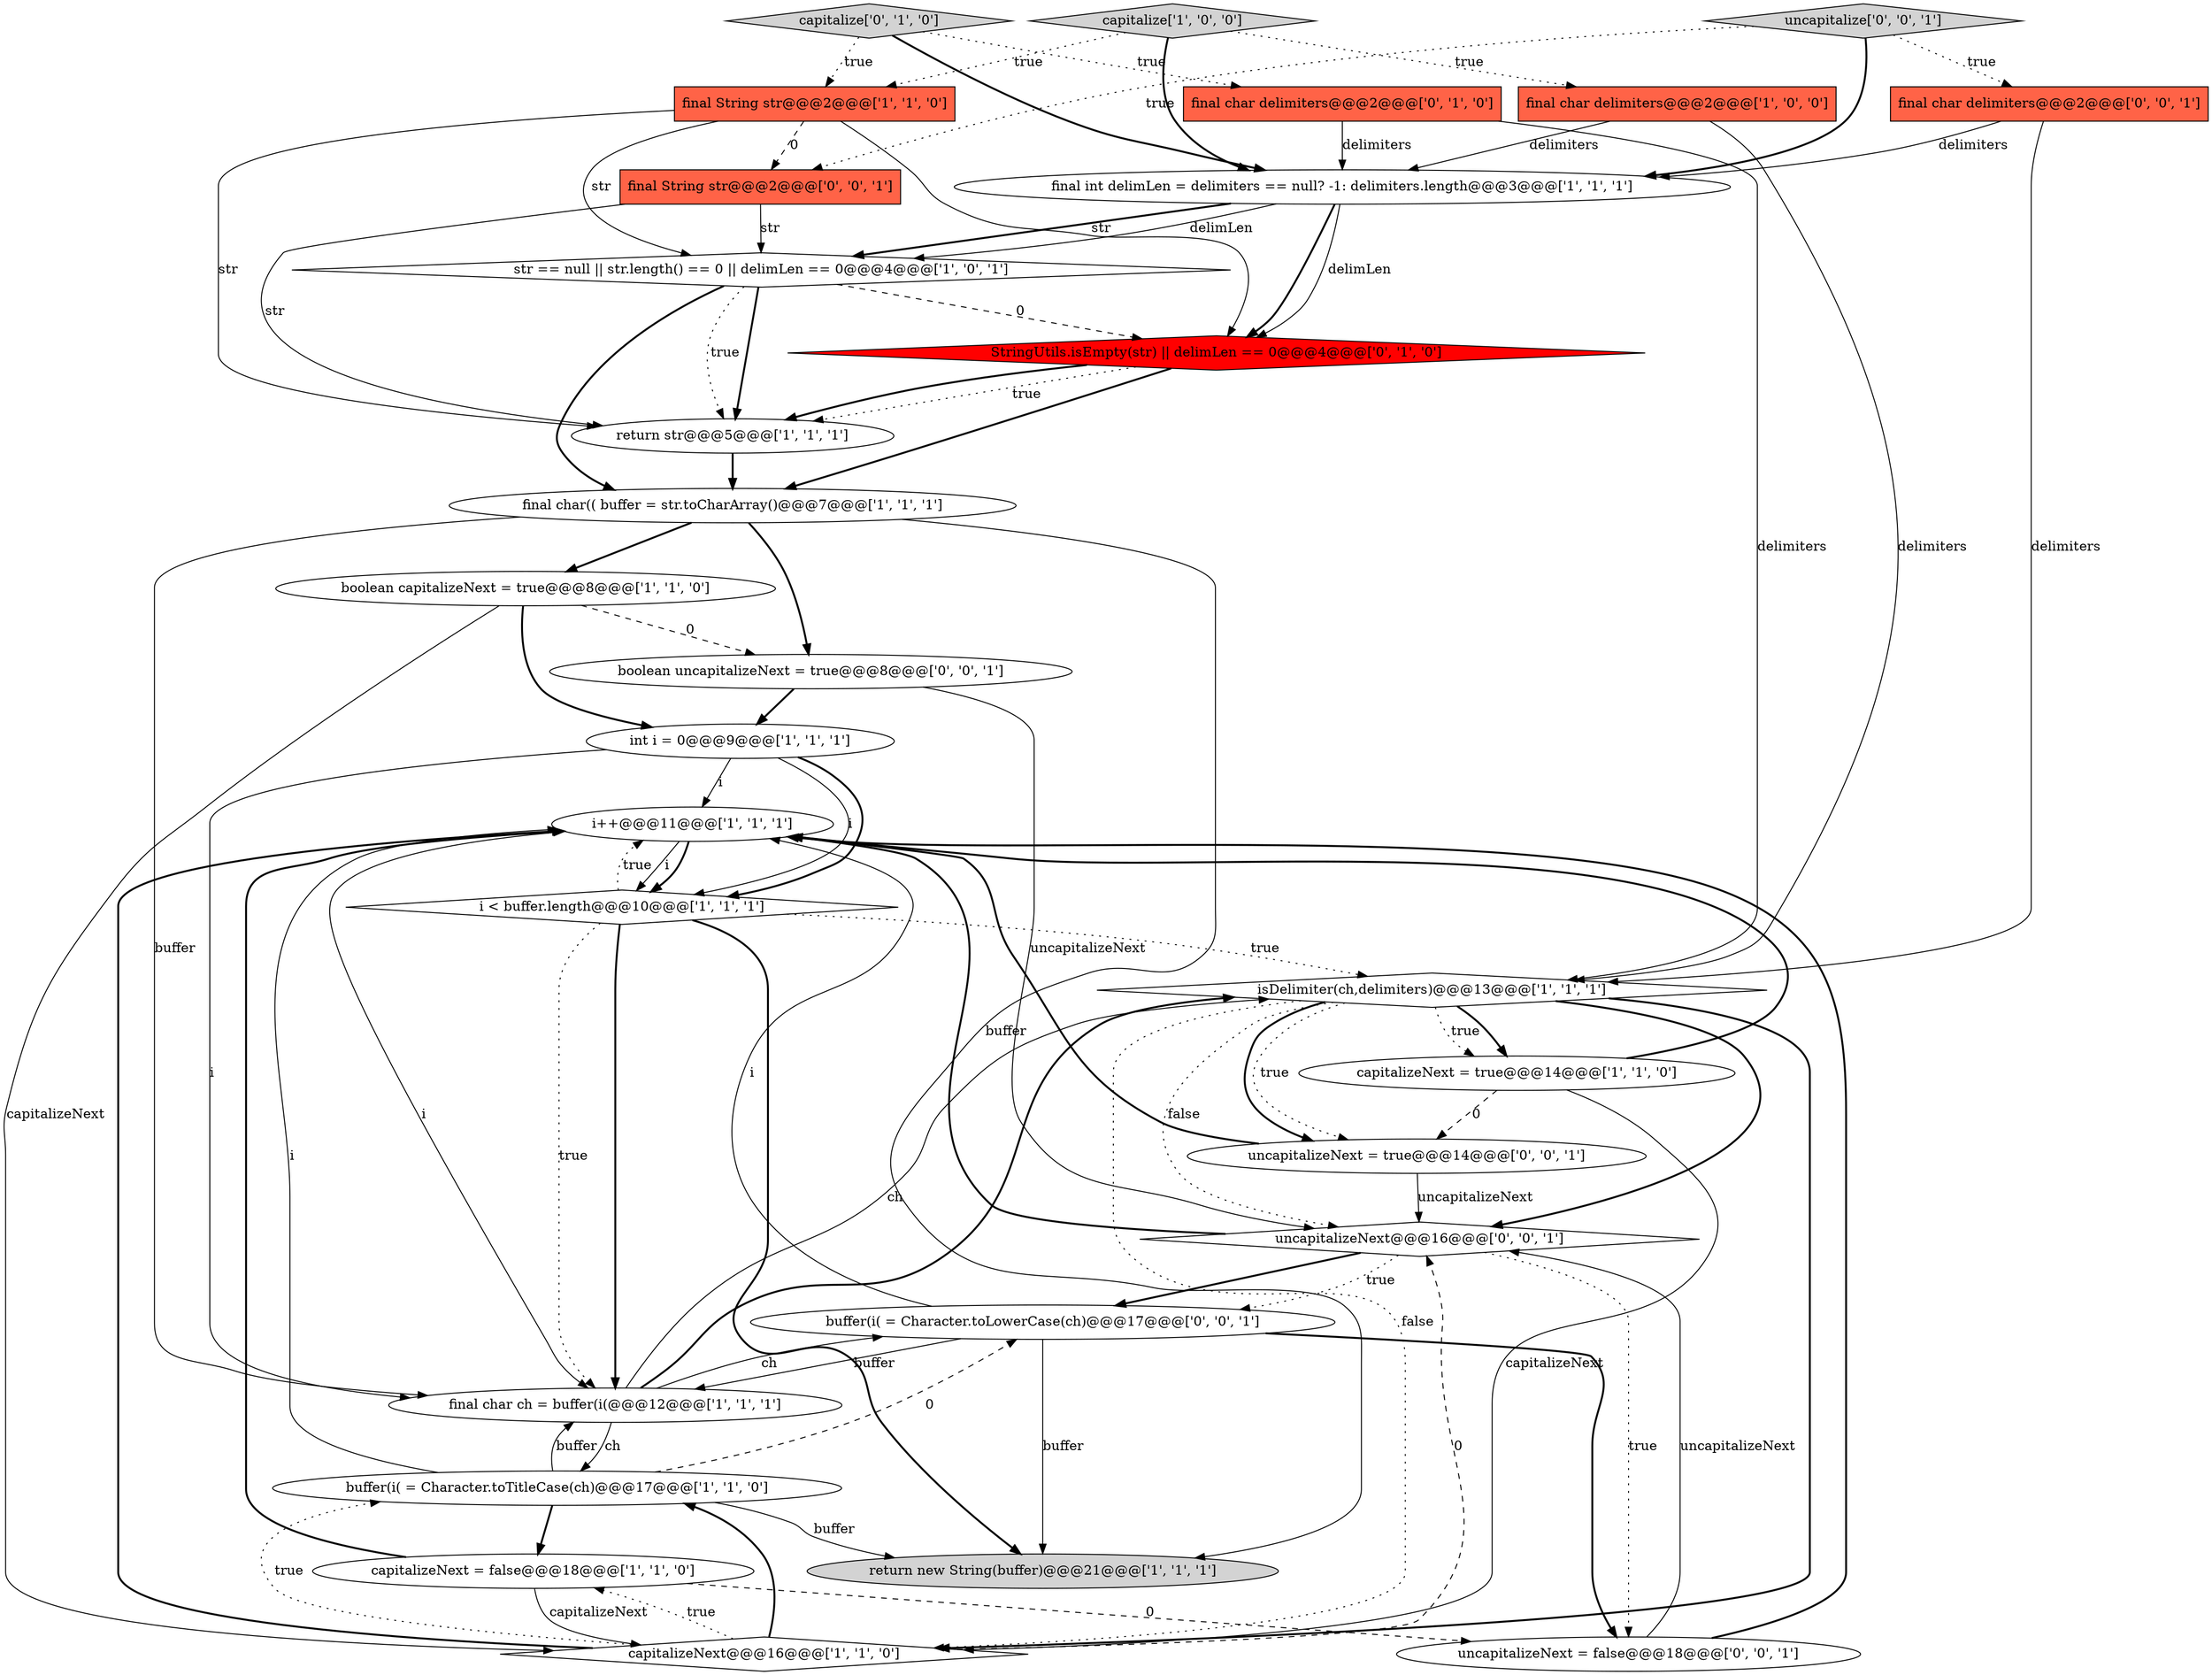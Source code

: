 digraph {
11 [style = filled, label = "str == null || str.length() == 0 || delimLen == 0@@@4@@@['1', '0', '1']", fillcolor = white, shape = diamond image = "AAA0AAABBB1BBB"];
22 [style = filled, label = "buffer(i( = Character.toLowerCase(ch)@@@17@@@['0', '0', '1']", fillcolor = white, shape = ellipse image = "AAA0AAABBB3BBB"];
20 [style = filled, label = "StringUtils.isEmpty(str) || delimLen == 0@@@4@@@['0', '1', '0']", fillcolor = red, shape = diamond image = "AAA1AAABBB2BBB"];
8 [style = filled, label = "isDelimiter(ch,delimiters)@@@13@@@['1', '1', '1']", fillcolor = white, shape = diamond image = "AAA0AAABBB1BBB"];
16 [style = filled, label = "int i = 0@@@9@@@['1', '1', '1']", fillcolor = white, shape = ellipse image = "AAA0AAABBB1BBB"];
27 [style = filled, label = "uncapitalize['0', '0', '1']", fillcolor = lightgray, shape = diamond image = "AAA0AAABBB3BBB"];
17 [style = filled, label = "return new String(buffer)@@@21@@@['1', '1', '1']", fillcolor = lightgray, shape = ellipse image = "AAA0AAABBB1BBB"];
9 [style = filled, label = "capitalizeNext = true@@@14@@@['1', '1', '0']", fillcolor = white, shape = ellipse image = "AAA0AAABBB1BBB"];
15 [style = filled, label = "i++@@@11@@@['1', '1', '1']", fillcolor = white, shape = ellipse image = "AAA0AAABBB1BBB"];
1 [style = filled, label = "i < buffer.length@@@10@@@['1', '1', '1']", fillcolor = white, shape = diamond image = "AAA0AAABBB1BBB"];
14 [style = filled, label = "capitalize['1', '0', '0']", fillcolor = lightgray, shape = diamond image = "AAA0AAABBB1BBB"];
12 [style = filled, label = "capitalizeNext@@@16@@@['1', '1', '0']", fillcolor = white, shape = diamond image = "AAA0AAABBB1BBB"];
4 [style = filled, label = "return str@@@5@@@['1', '1', '1']", fillcolor = white, shape = ellipse image = "AAA0AAABBB1BBB"];
10 [style = filled, label = "final String str@@@2@@@['1', '1', '0']", fillcolor = tomato, shape = box image = "AAA0AAABBB1BBB"];
26 [style = filled, label = "final String str@@@2@@@['0', '0', '1']", fillcolor = tomato, shape = box image = "AAA0AAABBB3BBB"];
6 [style = filled, label = "capitalizeNext = false@@@18@@@['1', '1', '0']", fillcolor = white, shape = ellipse image = "AAA0AAABBB1BBB"];
0 [style = filled, label = "boolean capitalizeNext = true@@@8@@@['1', '1', '0']", fillcolor = white, shape = ellipse image = "AAA0AAABBB1BBB"];
3 [style = filled, label = "final char delimiters@@@2@@@['1', '0', '0']", fillcolor = tomato, shape = box image = "AAA0AAABBB1BBB"];
2 [style = filled, label = "final char(( buffer = str.toCharArray()@@@7@@@['1', '1', '1']", fillcolor = white, shape = ellipse image = "AAA0AAABBB1BBB"];
19 [style = filled, label = "final char delimiters@@@2@@@['0', '1', '0']", fillcolor = tomato, shape = box image = "AAA0AAABBB2BBB"];
25 [style = filled, label = "boolean uncapitalizeNext = true@@@8@@@['0', '0', '1']", fillcolor = white, shape = ellipse image = "AAA0AAABBB3BBB"];
18 [style = filled, label = "capitalize['0', '1', '0']", fillcolor = lightgray, shape = diamond image = "AAA0AAABBB2BBB"];
7 [style = filled, label = "final int delimLen = delimiters == null? -1: delimiters.length@@@3@@@['1', '1', '1']", fillcolor = white, shape = ellipse image = "AAA0AAABBB1BBB"];
24 [style = filled, label = "final char delimiters@@@2@@@['0', '0', '1']", fillcolor = tomato, shape = box image = "AAA0AAABBB3BBB"];
23 [style = filled, label = "uncapitalizeNext@@@16@@@['0', '0', '1']", fillcolor = white, shape = diamond image = "AAA0AAABBB3BBB"];
21 [style = filled, label = "uncapitalizeNext = false@@@18@@@['0', '0', '1']", fillcolor = white, shape = ellipse image = "AAA0AAABBB3BBB"];
5 [style = filled, label = "final char ch = buffer(i(@@@12@@@['1', '1', '1']", fillcolor = white, shape = ellipse image = "AAA0AAABBB1BBB"];
13 [style = filled, label = "buffer(i( = Character.toTitleCase(ch)@@@17@@@['1', '1', '0']", fillcolor = white, shape = ellipse image = "AAA0AAABBB1BBB"];
28 [style = filled, label = "uncapitalizeNext = true@@@14@@@['0', '0', '1']", fillcolor = white, shape = ellipse image = "AAA0AAABBB3BBB"];
1->5 [style = bold, label=""];
8->28 [style = dotted, label="true"];
11->20 [style = dashed, label="0"];
9->12 [style = solid, label="capitalizeNext"];
24->7 [style = solid, label="delimiters"];
23->22 [style = dotted, label="true"];
21->15 [style = bold, label=""];
25->23 [style = solid, label="uncapitalizeNext"];
16->15 [style = solid, label="i"];
14->7 [style = bold, label=""];
7->11 [style = solid, label="delimLen"];
23->22 [style = bold, label=""];
0->25 [style = dashed, label="0"];
27->7 [style = bold, label=""];
22->17 [style = solid, label="buffer"];
2->5 [style = solid, label="buffer"];
14->3 [style = dotted, label="true"];
22->15 [style = solid, label="i"];
13->17 [style = solid, label="buffer"];
2->25 [style = bold, label=""];
8->28 [style = bold, label=""];
7->11 [style = bold, label=""];
8->23 [style = bold, label=""];
28->23 [style = solid, label="uncapitalizeNext"];
23->21 [style = dotted, label="true"];
4->2 [style = bold, label=""];
27->24 [style = dotted, label="true"];
1->17 [style = bold, label=""];
13->5 [style = solid, label="buffer"];
12->6 [style = dotted, label="true"];
16->1 [style = solid, label="i"];
1->15 [style = dotted, label="true"];
13->15 [style = solid, label="i"];
1->8 [style = dotted, label="true"];
26->4 [style = solid, label="str"];
18->7 [style = bold, label=""];
3->8 [style = solid, label="delimiters"];
0->16 [style = bold, label=""];
10->4 [style = solid, label="str"];
3->7 [style = solid, label="delimiters"];
12->23 [style = dashed, label="0"];
0->12 [style = solid, label="capitalizeNext"];
19->8 [style = solid, label="delimiters"];
11->4 [style = bold, label=""];
23->15 [style = bold, label=""];
18->19 [style = dotted, label="true"];
7->20 [style = bold, label=""];
11->4 [style = dotted, label="true"];
15->5 [style = solid, label="i"];
25->16 [style = bold, label=""];
2->17 [style = solid, label="buffer"];
6->15 [style = bold, label=""];
5->13 [style = solid, label="ch"];
18->10 [style = dotted, label="true"];
15->1 [style = solid, label="i"];
12->13 [style = bold, label=""];
2->0 [style = bold, label=""];
12->13 [style = dotted, label="true"];
7->20 [style = solid, label="delimLen"];
16->1 [style = bold, label=""];
20->4 [style = dotted, label="true"];
21->23 [style = solid, label="uncapitalizeNext"];
19->7 [style = solid, label="delimiters"];
8->9 [style = dotted, label="true"];
13->6 [style = bold, label=""];
5->22 [style = solid, label="ch"];
8->12 [style = bold, label=""];
15->1 [style = bold, label=""];
6->21 [style = dashed, label="0"];
5->8 [style = bold, label=""];
28->15 [style = bold, label=""];
8->23 [style = dotted, label="false"];
8->12 [style = dotted, label="false"];
27->26 [style = dotted, label="true"];
9->28 [style = dashed, label="0"];
12->15 [style = bold, label=""];
22->21 [style = bold, label=""];
24->8 [style = solid, label="delimiters"];
6->12 [style = solid, label="capitalizeNext"];
10->20 [style = solid, label="str"];
5->8 [style = solid, label="ch"];
11->2 [style = bold, label=""];
14->10 [style = dotted, label="true"];
20->4 [style = bold, label=""];
20->2 [style = bold, label=""];
16->5 [style = solid, label="i"];
10->26 [style = dashed, label="0"];
22->5 [style = solid, label="buffer"];
9->15 [style = bold, label=""];
8->9 [style = bold, label=""];
26->11 [style = solid, label="str"];
13->22 [style = dashed, label="0"];
1->5 [style = dotted, label="true"];
10->11 [style = solid, label="str"];
}

